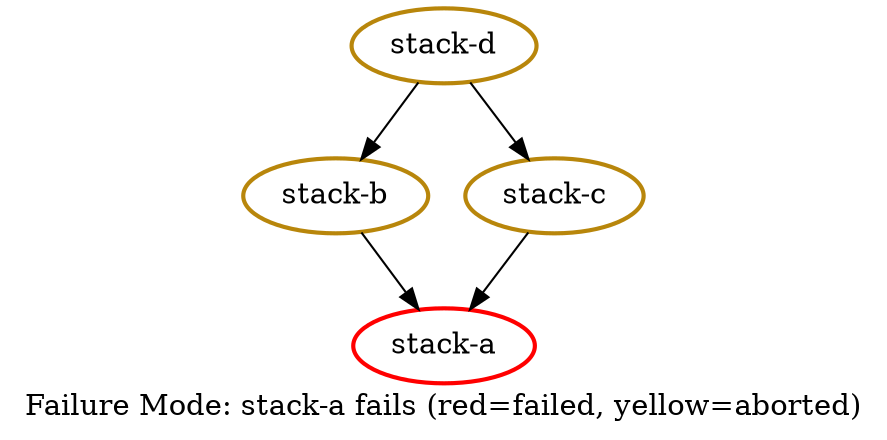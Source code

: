 digraph { 
    label="Failure Mode: stack-a fails (red=failed, yellow=aborted)"

    node [penwidth = 2.0]

    "stack-a" [color = red]
    "stack-b" [color = darkgoldenrod]
    "stack-c" [color = darkgoldenrod]
    "stack-d" [color = darkgoldenrod]

    "stack-b" -> "stack-a"
    "stack-c" -> "stack-a"
    "stack-d" -> "stack-b"
    "stack-d" -> "stack-c"
}
